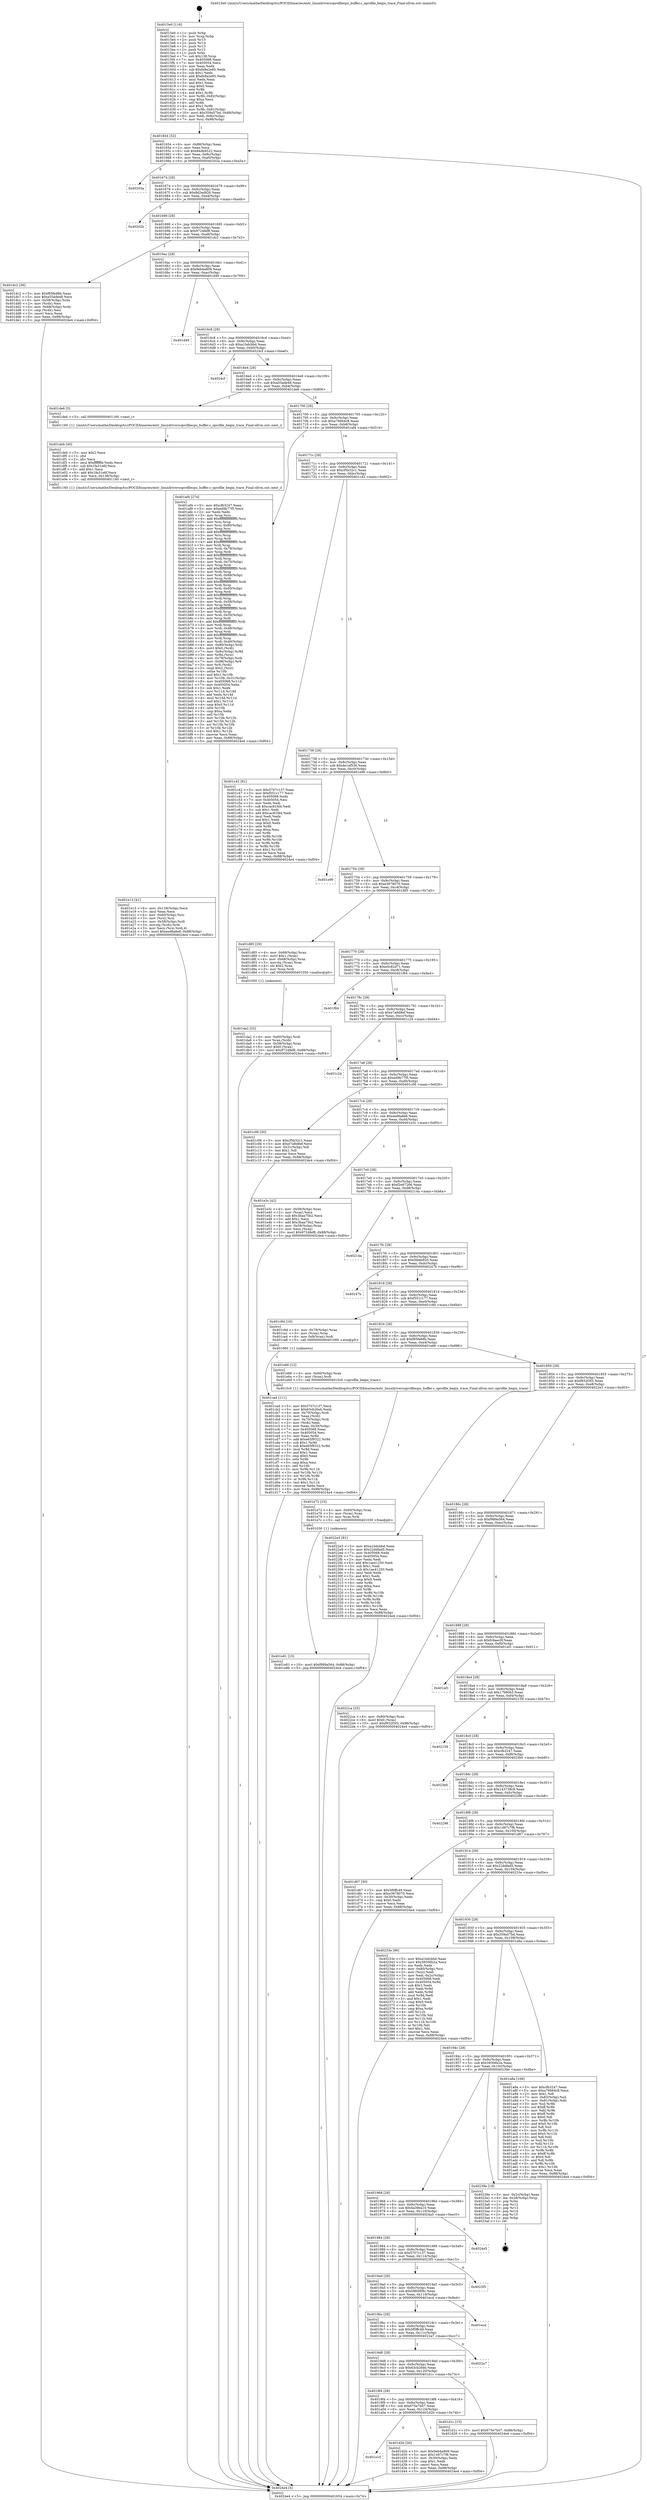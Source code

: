 digraph "0x4015e0" {
  label = "0x4015e0 (/mnt/c/Users/mathe/Desktop/tcc/POCII/binaries/extr_linuxdriversoprofilecpu_buffer.c_oprofile_begin_trace_Final-ollvm.out::main(0))"
  labelloc = "t"
  node[shape=record]

  Entry [label="",width=0.3,height=0.3,shape=circle,fillcolor=black,style=filled]
  "0x401654" [label="{
     0x401654 [32]\l
     | [instrs]\l
     &nbsp;&nbsp;0x401654 \<+6\>: mov -0x88(%rbp),%eax\l
     &nbsp;&nbsp;0x40165a \<+2\>: mov %eax,%ecx\l
     &nbsp;&nbsp;0x40165c \<+6\>: sub $0x84db9522,%ecx\l
     &nbsp;&nbsp;0x401662 \<+6\>: mov %eax,-0x9c(%rbp)\l
     &nbsp;&nbsp;0x401668 \<+6\>: mov %ecx,-0xa0(%rbp)\l
     &nbsp;&nbsp;0x40166e \<+6\>: je 000000000040203a \<main+0xa5a\>\l
  }"]
  "0x40203a" [label="{
     0x40203a\l
  }", style=dashed]
  "0x401674" [label="{
     0x401674 [28]\l
     | [instrs]\l
     &nbsp;&nbsp;0x401674 \<+5\>: jmp 0000000000401679 \<main+0x99\>\l
     &nbsp;&nbsp;0x401679 \<+6\>: mov -0x9c(%rbp),%eax\l
     &nbsp;&nbsp;0x40167f \<+5\>: sub $0x8d2ed926,%eax\l
     &nbsp;&nbsp;0x401684 \<+6\>: mov %eax,-0xa4(%rbp)\l
     &nbsp;&nbsp;0x40168a \<+6\>: je 000000000040202b \<main+0xa4b\>\l
  }"]
  Exit [label="",width=0.3,height=0.3,shape=circle,fillcolor=black,style=filled,peripheries=2]
  "0x40202b" [label="{
     0x40202b\l
  }", style=dashed]
  "0x401690" [label="{
     0x401690 [28]\l
     | [instrs]\l
     &nbsp;&nbsp;0x401690 \<+5\>: jmp 0000000000401695 \<main+0xb5\>\l
     &nbsp;&nbsp;0x401695 \<+6\>: mov -0x9c(%rbp),%eax\l
     &nbsp;&nbsp;0x40169b \<+5\>: sub $0x9724fef8,%eax\l
     &nbsp;&nbsp;0x4016a0 \<+6\>: mov %eax,-0xa8(%rbp)\l
     &nbsp;&nbsp;0x4016a6 \<+6\>: je 0000000000401dc2 \<main+0x7e2\>\l
  }"]
  "0x401e81" [label="{
     0x401e81 [15]\l
     | [instrs]\l
     &nbsp;&nbsp;0x401e81 \<+10\>: movl $0xf989a564,-0x88(%rbp)\l
     &nbsp;&nbsp;0x401e8b \<+5\>: jmp 00000000004024e4 \<main+0xf04\>\l
  }"]
  "0x401dc2" [label="{
     0x401dc2 [36]\l
     | [instrs]\l
     &nbsp;&nbsp;0x401dc2 \<+5\>: mov $0xf85fe98b,%eax\l
     &nbsp;&nbsp;0x401dc7 \<+5\>: mov $0xa55ade48,%ecx\l
     &nbsp;&nbsp;0x401dcc \<+4\>: mov -0x58(%rbp),%rdx\l
     &nbsp;&nbsp;0x401dd0 \<+2\>: mov (%rdx),%esi\l
     &nbsp;&nbsp;0x401dd2 \<+4\>: mov -0x68(%rbp),%rdx\l
     &nbsp;&nbsp;0x401dd6 \<+2\>: cmp (%rdx),%esi\l
     &nbsp;&nbsp;0x401dd8 \<+3\>: cmovl %ecx,%eax\l
     &nbsp;&nbsp;0x401ddb \<+6\>: mov %eax,-0x88(%rbp)\l
     &nbsp;&nbsp;0x401de1 \<+5\>: jmp 00000000004024e4 \<main+0xf04\>\l
  }"]
  "0x4016ac" [label="{
     0x4016ac [28]\l
     | [instrs]\l
     &nbsp;&nbsp;0x4016ac \<+5\>: jmp 00000000004016b1 \<main+0xd1\>\l
     &nbsp;&nbsp;0x4016b1 \<+6\>: mov -0x9c(%rbp),%eax\l
     &nbsp;&nbsp;0x4016b7 \<+5\>: sub $0x9eb4a809,%eax\l
     &nbsp;&nbsp;0x4016bc \<+6\>: mov %eax,-0xac(%rbp)\l
     &nbsp;&nbsp;0x4016c2 \<+6\>: je 0000000000401d49 \<main+0x769\>\l
  }"]
  "0x401e72" [label="{
     0x401e72 [15]\l
     | [instrs]\l
     &nbsp;&nbsp;0x401e72 \<+4\>: mov -0x60(%rbp),%rax\l
     &nbsp;&nbsp;0x401e76 \<+3\>: mov (%rax),%rax\l
     &nbsp;&nbsp;0x401e79 \<+3\>: mov %rax,%rdi\l
     &nbsp;&nbsp;0x401e7c \<+5\>: call 0000000000401030 \<free@plt\>\l
     | [calls]\l
     &nbsp;&nbsp;0x401030 \{1\} (unknown)\l
  }"]
  "0x401d49" [label="{
     0x401d49\l
  }", style=dashed]
  "0x4016c8" [label="{
     0x4016c8 [28]\l
     | [instrs]\l
     &nbsp;&nbsp;0x4016c8 \<+5\>: jmp 00000000004016cd \<main+0xed\>\l
     &nbsp;&nbsp;0x4016cd \<+6\>: mov -0x9c(%rbp),%eax\l
     &nbsp;&nbsp;0x4016d3 \<+5\>: sub $0xa1bdcbbd,%eax\l
     &nbsp;&nbsp;0x4016d8 \<+6\>: mov %eax,-0xb0(%rbp)\l
     &nbsp;&nbsp;0x4016de \<+6\>: je 00000000004024cf \<main+0xeef\>\l
  }"]
  "0x401e13" [label="{
     0x401e13 [41]\l
     | [instrs]\l
     &nbsp;&nbsp;0x401e13 \<+6\>: mov -0x138(%rbp),%ecx\l
     &nbsp;&nbsp;0x401e19 \<+3\>: imul %eax,%ecx\l
     &nbsp;&nbsp;0x401e1c \<+4\>: mov -0x60(%rbp),%rsi\l
     &nbsp;&nbsp;0x401e20 \<+3\>: mov (%rsi),%rsi\l
     &nbsp;&nbsp;0x401e23 \<+4\>: mov -0x58(%rbp),%rdi\l
     &nbsp;&nbsp;0x401e27 \<+3\>: movslq (%rdi),%rdi\l
     &nbsp;&nbsp;0x401e2a \<+3\>: mov %ecx,(%rsi,%rdi,4)\l
     &nbsp;&nbsp;0x401e2d \<+10\>: movl $0xeed8a8e6,-0x88(%rbp)\l
     &nbsp;&nbsp;0x401e37 \<+5\>: jmp 00000000004024e4 \<main+0xf04\>\l
  }"]
  "0x4024cf" [label="{
     0x4024cf\l
  }", style=dashed]
  "0x4016e4" [label="{
     0x4016e4 [28]\l
     | [instrs]\l
     &nbsp;&nbsp;0x4016e4 \<+5\>: jmp 00000000004016e9 \<main+0x109\>\l
     &nbsp;&nbsp;0x4016e9 \<+6\>: mov -0x9c(%rbp),%eax\l
     &nbsp;&nbsp;0x4016ef \<+5\>: sub $0xa55ade48,%eax\l
     &nbsp;&nbsp;0x4016f4 \<+6\>: mov %eax,-0xb4(%rbp)\l
     &nbsp;&nbsp;0x4016fa \<+6\>: je 0000000000401de6 \<main+0x806\>\l
  }"]
  "0x401deb" [label="{
     0x401deb [40]\l
     | [instrs]\l
     &nbsp;&nbsp;0x401deb \<+5\>: mov $0x2,%ecx\l
     &nbsp;&nbsp;0x401df0 \<+1\>: cltd\l
     &nbsp;&nbsp;0x401df1 \<+2\>: idiv %ecx\l
     &nbsp;&nbsp;0x401df3 \<+6\>: imul $0xfffffffe,%edx,%ecx\l
     &nbsp;&nbsp;0x401df9 \<+6\>: sub $0x1fa31e6f,%ecx\l
     &nbsp;&nbsp;0x401dff \<+3\>: add $0x1,%ecx\l
     &nbsp;&nbsp;0x401e02 \<+6\>: add $0x1fa31e6f,%ecx\l
     &nbsp;&nbsp;0x401e08 \<+6\>: mov %ecx,-0x138(%rbp)\l
     &nbsp;&nbsp;0x401e0e \<+5\>: call 0000000000401160 \<next_i\>\l
     | [calls]\l
     &nbsp;&nbsp;0x401160 \{1\} (/mnt/c/Users/mathe/Desktop/tcc/POCII/binaries/extr_linuxdriversoprofilecpu_buffer.c_oprofile_begin_trace_Final-ollvm.out::next_i)\l
  }"]
  "0x401de6" [label="{
     0x401de6 [5]\l
     | [instrs]\l
     &nbsp;&nbsp;0x401de6 \<+5\>: call 0000000000401160 \<next_i\>\l
     | [calls]\l
     &nbsp;&nbsp;0x401160 \{1\} (/mnt/c/Users/mathe/Desktop/tcc/POCII/binaries/extr_linuxdriversoprofilecpu_buffer.c_oprofile_begin_trace_Final-ollvm.out::next_i)\l
  }"]
  "0x401700" [label="{
     0x401700 [28]\l
     | [instrs]\l
     &nbsp;&nbsp;0x401700 \<+5\>: jmp 0000000000401705 \<main+0x125\>\l
     &nbsp;&nbsp;0x401705 \<+6\>: mov -0x9c(%rbp),%eax\l
     &nbsp;&nbsp;0x40170b \<+5\>: sub $0xa76664c8,%eax\l
     &nbsp;&nbsp;0x401710 \<+6\>: mov %eax,-0xb8(%rbp)\l
     &nbsp;&nbsp;0x401716 \<+6\>: je 0000000000401af4 \<main+0x514\>\l
  }"]
  "0x401da2" [label="{
     0x401da2 [32]\l
     | [instrs]\l
     &nbsp;&nbsp;0x401da2 \<+4\>: mov -0x60(%rbp),%rdi\l
     &nbsp;&nbsp;0x401da6 \<+3\>: mov %rax,(%rdi)\l
     &nbsp;&nbsp;0x401da9 \<+4\>: mov -0x58(%rbp),%rax\l
     &nbsp;&nbsp;0x401dad \<+6\>: movl $0x0,(%rax)\l
     &nbsp;&nbsp;0x401db3 \<+10\>: movl $0x9724fef8,-0x88(%rbp)\l
     &nbsp;&nbsp;0x401dbd \<+5\>: jmp 00000000004024e4 \<main+0xf04\>\l
  }"]
  "0x401af4" [label="{
     0x401af4 [274]\l
     | [instrs]\l
     &nbsp;&nbsp;0x401af4 \<+5\>: mov $0xcfb3247,%eax\l
     &nbsp;&nbsp;0x401af9 \<+5\>: mov $0xed9b77f5,%ecx\l
     &nbsp;&nbsp;0x401afe \<+2\>: xor %edx,%edx\l
     &nbsp;&nbsp;0x401b00 \<+3\>: mov %rsp,%rsi\l
     &nbsp;&nbsp;0x401b03 \<+4\>: add $0xfffffffffffffff0,%rsi\l
     &nbsp;&nbsp;0x401b07 \<+3\>: mov %rsi,%rsp\l
     &nbsp;&nbsp;0x401b0a \<+4\>: mov %rsi,-0x80(%rbp)\l
     &nbsp;&nbsp;0x401b0e \<+3\>: mov %rsp,%rsi\l
     &nbsp;&nbsp;0x401b11 \<+4\>: add $0xfffffffffffffff0,%rsi\l
     &nbsp;&nbsp;0x401b15 \<+3\>: mov %rsi,%rsp\l
     &nbsp;&nbsp;0x401b18 \<+3\>: mov %rsp,%rdi\l
     &nbsp;&nbsp;0x401b1b \<+4\>: add $0xfffffffffffffff0,%rdi\l
     &nbsp;&nbsp;0x401b1f \<+3\>: mov %rdi,%rsp\l
     &nbsp;&nbsp;0x401b22 \<+4\>: mov %rdi,-0x78(%rbp)\l
     &nbsp;&nbsp;0x401b26 \<+3\>: mov %rsp,%rdi\l
     &nbsp;&nbsp;0x401b29 \<+4\>: add $0xfffffffffffffff0,%rdi\l
     &nbsp;&nbsp;0x401b2d \<+3\>: mov %rdi,%rsp\l
     &nbsp;&nbsp;0x401b30 \<+4\>: mov %rdi,-0x70(%rbp)\l
     &nbsp;&nbsp;0x401b34 \<+3\>: mov %rsp,%rdi\l
     &nbsp;&nbsp;0x401b37 \<+4\>: add $0xfffffffffffffff0,%rdi\l
     &nbsp;&nbsp;0x401b3b \<+3\>: mov %rdi,%rsp\l
     &nbsp;&nbsp;0x401b3e \<+4\>: mov %rdi,-0x68(%rbp)\l
     &nbsp;&nbsp;0x401b42 \<+3\>: mov %rsp,%rdi\l
     &nbsp;&nbsp;0x401b45 \<+4\>: add $0xfffffffffffffff0,%rdi\l
     &nbsp;&nbsp;0x401b49 \<+3\>: mov %rdi,%rsp\l
     &nbsp;&nbsp;0x401b4c \<+4\>: mov %rdi,-0x60(%rbp)\l
     &nbsp;&nbsp;0x401b50 \<+3\>: mov %rsp,%rdi\l
     &nbsp;&nbsp;0x401b53 \<+4\>: add $0xfffffffffffffff0,%rdi\l
     &nbsp;&nbsp;0x401b57 \<+3\>: mov %rdi,%rsp\l
     &nbsp;&nbsp;0x401b5a \<+4\>: mov %rdi,-0x58(%rbp)\l
     &nbsp;&nbsp;0x401b5e \<+3\>: mov %rsp,%rdi\l
     &nbsp;&nbsp;0x401b61 \<+4\>: add $0xfffffffffffffff0,%rdi\l
     &nbsp;&nbsp;0x401b65 \<+3\>: mov %rdi,%rsp\l
     &nbsp;&nbsp;0x401b68 \<+4\>: mov %rdi,-0x50(%rbp)\l
     &nbsp;&nbsp;0x401b6c \<+3\>: mov %rsp,%rdi\l
     &nbsp;&nbsp;0x401b6f \<+4\>: add $0xfffffffffffffff0,%rdi\l
     &nbsp;&nbsp;0x401b73 \<+3\>: mov %rdi,%rsp\l
     &nbsp;&nbsp;0x401b76 \<+4\>: mov %rdi,-0x48(%rbp)\l
     &nbsp;&nbsp;0x401b7a \<+3\>: mov %rsp,%rdi\l
     &nbsp;&nbsp;0x401b7d \<+4\>: add $0xfffffffffffffff0,%rdi\l
     &nbsp;&nbsp;0x401b81 \<+3\>: mov %rdi,%rsp\l
     &nbsp;&nbsp;0x401b84 \<+4\>: mov %rdi,-0x40(%rbp)\l
     &nbsp;&nbsp;0x401b88 \<+4\>: mov -0x80(%rbp),%rdi\l
     &nbsp;&nbsp;0x401b8c \<+6\>: movl $0x0,(%rdi)\l
     &nbsp;&nbsp;0x401b92 \<+7\>: mov -0x8c(%rbp),%r8d\l
     &nbsp;&nbsp;0x401b99 \<+3\>: mov %r8d,(%rsi)\l
     &nbsp;&nbsp;0x401b9c \<+4\>: mov -0x78(%rbp),%rdi\l
     &nbsp;&nbsp;0x401ba0 \<+7\>: mov -0x98(%rbp),%r9\l
     &nbsp;&nbsp;0x401ba7 \<+3\>: mov %r9,(%rdi)\l
     &nbsp;&nbsp;0x401baa \<+3\>: cmpl $0x2,(%rsi)\l
     &nbsp;&nbsp;0x401bad \<+4\>: setne %r10b\l
     &nbsp;&nbsp;0x401bb1 \<+4\>: and $0x1,%r10b\l
     &nbsp;&nbsp;0x401bb5 \<+4\>: mov %r10b,-0x31(%rbp)\l
     &nbsp;&nbsp;0x401bb9 \<+8\>: mov 0x405068,%r11d\l
     &nbsp;&nbsp;0x401bc1 \<+7\>: mov 0x405054,%ebx\l
     &nbsp;&nbsp;0x401bc8 \<+3\>: sub $0x1,%edx\l
     &nbsp;&nbsp;0x401bcb \<+3\>: mov %r11d,%r14d\l
     &nbsp;&nbsp;0x401bce \<+3\>: add %edx,%r14d\l
     &nbsp;&nbsp;0x401bd1 \<+4\>: imul %r14d,%r11d\l
     &nbsp;&nbsp;0x401bd5 \<+4\>: and $0x1,%r11d\l
     &nbsp;&nbsp;0x401bd9 \<+4\>: cmp $0x0,%r11d\l
     &nbsp;&nbsp;0x401bdd \<+4\>: sete %r10b\l
     &nbsp;&nbsp;0x401be1 \<+3\>: cmp $0xa,%ebx\l
     &nbsp;&nbsp;0x401be4 \<+4\>: setl %r15b\l
     &nbsp;&nbsp;0x401be8 \<+3\>: mov %r10b,%r12b\l
     &nbsp;&nbsp;0x401beb \<+3\>: and %r15b,%r12b\l
     &nbsp;&nbsp;0x401bee \<+3\>: xor %r15b,%r10b\l
     &nbsp;&nbsp;0x401bf1 \<+3\>: or %r10b,%r12b\l
     &nbsp;&nbsp;0x401bf4 \<+4\>: test $0x1,%r12b\l
     &nbsp;&nbsp;0x401bf8 \<+3\>: cmovne %ecx,%eax\l
     &nbsp;&nbsp;0x401bfb \<+6\>: mov %eax,-0x88(%rbp)\l
     &nbsp;&nbsp;0x401c01 \<+5\>: jmp 00000000004024e4 \<main+0xf04\>\l
  }"]
  "0x40171c" [label="{
     0x40171c [28]\l
     | [instrs]\l
     &nbsp;&nbsp;0x40171c \<+5\>: jmp 0000000000401721 \<main+0x141\>\l
     &nbsp;&nbsp;0x401721 \<+6\>: mov -0x9c(%rbp),%eax\l
     &nbsp;&nbsp;0x401727 \<+5\>: sub $0xcf5b32c1,%eax\l
     &nbsp;&nbsp;0x40172c \<+6\>: mov %eax,-0xbc(%rbp)\l
     &nbsp;&nbsp;0x401732 \<+6\>: je 0000000000401c42 \<main+0x662\>\l
  }"]
  "0x401a10" [label="{
     0x401a10\l
  }", style=dashed]
  "0x401c42" [label="{
     0x401c42 [91]\l
     | [instrs]\l
     &nbsp;&nbsp;0x401c42 \<+5\>: mov $0x5707c137,%eax\l
     &nbsp;&nbsp;0x401c47 \<+5\>: mov $0xf551c177,%ecx\l
     &nbsp;&nbsp;0x401c4c \<+7\>: mov 0x405068,%edx\l
     &nbsp;&nbsp;0x401c53 \<+7\>: mov 0x405054,%esi\l
     &nbsp;&nbsp;0x401c5a \<+2\>: mov %edx,%edi\l
     &nbsp;&nbsp;0x401c5c \<+6\>: sub $0xcac81fd4,%edi\l
     &nbsp;&nbsp;0x401c62 \<+3\>: sub $0x1,%edi\l
     &nbsp;&nbsp;0x401c65 \<+6\>: add $0xcac81fd4,%edi\l
     &nbsp;&nbsp;0x401c6b \<+3\>: imul %edi,%edx\l
     &nbsp;&nbsp;0x401c6e \<+3\>: and $0x1,%edx\l
     &nbsp;&nbsp;0x401c71 \<+3\>: cmp $0x0,%edx\l
     &nbsp;&nbsp;0x401c74 \<+4\>: sete %r8b\l
     &nbsp;&nbsp;0x401c78 \<+3\>: cmp $0xa,%esi\l
     &nbsp;&nbsp;0x401c7b \<+4\>: setl %r9b\l
     &nbsp;&nbsp;0x401c7f \<+3\>: mov %r8b,%r10b\l
     &nbsp;&nbsp;0x401c82 \<+3\>: and %r9b,%r10b\l
     &nbsp;&nbsp;0x401c85 \<+3\>: xor %r9b,%r8b\l
     &nbsp;&nbsp;0x401c88 \<+3\>: or %r8b,%r10b\l
     &nbsp;&nbsp;0x401c8b \<+4\>: test $0x1,%r10b\l
     &nbsp;&nbsp;0x401c8f \<+3\>: cmovne %ecx,%eax\l
     &nbsp;&nbsp;0x401c92 \<+6\>: mov %eax,-0x88(%rbp)\l
     &nbsp;&nbsp;0x401c98 \<+5\>: jmp 00000000004024e4 \<main+0xf04\>\l
  }"]
  "0x401738" [label="{
     0x401738 [28]\l
     | [instrs]\l
     &nbsp;&nbsp;0x401738 \<+5\>: jmp 000000000040173d \<main+0x15d\>\l
     &nbsp;&nbsp;0x40173d \<+6\>: mov -0x9c(%rbp),%eax\l
     &nbsp;&nbsp;0x401743 \<+5\>: sub $0xde1ef536,%eax\l
     &nbsp;&nbsp;0x401748 \<+6\>: mov %eax,-0xc0(%rbp)\l
     &nbsp;&nbsp;0x40174e \<+6\>: je 0000000000401e90 \<main+0x8b0\>\l
  }"]
  "0x401d2b" [label="{
     0x401d2b [30]\l
     | [instrs]\l
     &nbsp;&nbsp;0x401d2b \<+5\>: mov $0x9eb4a809,%eax\l
     &nbsp;&nbsp;0x401d30 \<+5\>: mov $0x1487c7f8,%ecx\l
     &nbsp;&nbsp;0x401d35 \<+3\>: mov -0x30(%rbp),%edx\l
     &nbsp;&nbsp;0x401d38 \<+3\>: cmp $0x1,%edx\l
     &nbsp;&nbsp;0x401d3b \<+3\>: cmovl %ecx,%eax\l
     &nbsp;&nbsp;0x401d3e \<+6\>: mov %eax,-0x88(%rbp)\l
     &nbsp;&nbsp;0x401d44 \<+5\>: jmp 00000000004024e4 \<main+0xf04\>\l
  }"]
  "0x401e90" [label="{
     0x401e90\l
  }", style=dashed]
  "0x401754" [label="{
     0x401754 [28]\l
     | [instrs]\l
     &nbsp;&nbsp;0x401754 \<+5\>: jmp 0000000000401759 \<main+0x179\>\l
     &nbsp;&nbsp;0x401759 \<+6\>: mov -0x9c(%rbp),%eax\l
     &nbsp;&nbsp;0x40175f \<+5\>: sub $0xe3678070,%eax\l
     &nbsp;&nbsp;0x401764 \<+6\>: mov %eax,-0xc4(%rbp)\l
     &nbsp;&nbsp;0x40176a \<+6\>: je 0000000000401d85 \<main+0x7a5\>\l
  }"]
  "0x4019f4" [label="{
     0x4019f4 [28]\l
     | [instrs]\l
     &nbsp;&nbsp;0x4019f4 \<+5\>: jmp 00000000004019f9 \<main+0x419\>\l
     &nbsp;&nbsp;0x4019f9 \<+6\>: mov -0x9c(%rbp),%eax\l
     &nbsp;&nbsp;0x4019ff \<+5\>: sub $0x675e7b07,%eax\l
     &nbsp;&nbsp;0x401a04 \<+6\>: mov %eax,-0x124(%rbp)\l
     &nbsp;&nbsp;0x401a0a \<+6\>: je 0000000000401d2b \<main+0x74b\>\l
  }"]
  "0x401d85" [label="{
     0x401d85 [29]\l
     | [instrs]\l
     &nbsp;&nbsp;0x401d85 \<+4\>: mov -0x68(%rbp),%rax\l
     &nbsp;&nbsp;0x401d89 \<+6\>: movl $0x1,(%rax)\l
     &nbsp;&nbsp;0x401d8f \<+4\>: mov -0x68(%rbp),%rax\l
     &nbsp;&nbsp;0x401d93 \<+3\>: movslq (%rax),%rax\l
     &nbsp;&nbsp;0x401d96 \<+4\>: shl $0x2,%rax\l
     &nbsp;&nbsp;0x401d9a \<+3\>: mov %rax,%rdi\l
     &nbsp;&nbsp;0x401d9d \<+5\>: call 0000000000401050 \<malloc@plt\>\l
     | [calls]\l
     &nbsp;&nbsp;0x401050 \{1\} (unknown)\l
  }"]
  "0x401770" [label="{
     0x401770 [28]\l
     | [instrs]\l
     &nbsp;&nbsp;0x401770 \<+5\>: jmp 0000000000401775 \<main+0x195\>\l
     &nbsp;&nbsp;0x401775 \<+6\>: mov -0x9c(%rbp),%eax\l
     &nbsp;&nbsp;0x40177b \<+5\>: sub $0xe5c82d71,%eax\l
     &nbsp;&nbsp;0x401780 \<+6\>: mov %eax,-0xc8(%rbp)\l
     &nbsp;&nbsp;0x401786 \<+6\>: je 0000000000401f84 \<main+0x9a4\>\l
  }"]
  "0x401d1c" [label="{
     0x401d1c [15]\l
     | [instrs]\l
     &nbsp;&nbsp;0x401d1c \<+10\>: movl $0x675e7b07,-0x88(%rbp)\l
     &nbsp;&nbsp;0x401d26 \<+5\>: jmp 00000000004024e4 \<main+0xf04\>\l
  }"]
  "0x401f84" [label="{
     0x401f84\l
  }", style=dashed]
  "0x40178c" [label="{
     0x40178c [28]\l
     | [instrs]\l
     &nbsp;&nbsp;0x40178c \<+5\>: jmp 0000000000401791 \<main+0x1b1\>\l
     &nbsp;&nbsp;0x401791 \<+6\>: mov -0x9c(%rbp),%eax\l
     &nbsp;&nbsp;0x401797 \<+5\>: sub $0xe7a8d8ef,%eax\l
     &nbsp;&nbsp;0x40179c \<+6\>: mov %eax,-0xcc(%rbp)\l
     &nbsp;&nbsp;0x4017a2 \<+6\>: je 0000000000401c24 \<main+0x644\>\l
  }"]
  "0x4019d8" [label="{
     0x4019d8 [28]\l
     | [instrs]\l
     &nbsp;&nbsp;0x4019d8 \<+5\>: jmp 00000000004019dd \<main+0x3fd\>\l
     &nbsp;&nbsp;0x4019dd \<+6\>: mov -0x9c(%rbp),%eax\l
     &nbsp;&nbsp;0x4019e3 \<+5\>: sub $0x63cb26eb,%eax\l
     &nbsp;&nbsp;0x4019e8 \<+6\>: mov %eax,-0x120(%rbp)\l
     &nbsp;&nbsp;0x4019ee \<+6\>: je 0000000000401d1c \<main+0x73c\>\l
  }"]
  "0x401c24" [label="{
     0x401c24\l
  }", style=dashed]
  "0x4017a8" [label="{
     0x4017a8 [28]\l
     | [instrs]\l
     &nbsp;&nbsp;0x4017a8 \<+5\>: jmp 00000000004017ad \<main+0x1cd\>\l
     &nbsp;&nbsp;0x4017ad \<+6\>: mov -0x9c(%rbp),%eax\l
     &nbsp;&nbsp;0x4017b3 \<+5\>: sub $0xed9b77f5,%eax\l
     &nbsp;&nbsp;0x4017b8 \<+6\>: mov %eax,-0xd0(%rbp)\l
     &nbsp;&nbsp;0x4017be \<+6\>: je 0000000000401c06 \<main+0x626\>\l
  }"]
  "0x4022a7" [label="{
     0x4022a7\l
  }", style=dashed]
  "0x401c06" [label="{
     0x401c06 [30]\l
     | [instrs]\l
     &nbsp;&nbsp;0x401c06 \<+5\>: mov $0xcf5b32c1,%eax\l
     &nbsp;&nbsp;0x401c0b \<+5\>: mov $0xe7a8d8ef,%ecx\l
     &nbsp;&nbsp;0x401c10 \<+3\>: mov -0x31(%rbp),%dl\l
     &nbsp;&nbsp;0x401c13 \<+3\>: test $0x1,%dl\l
     &nbsp;&nbsp;0x401c16 \<+3\>: cmovne %ecx,%eax\l
     &nbsp;&nbsp;0x401c19 \<+6\>: mov %eax,-0x88(%rbp)\l
     &nbsp;&nbsp;0x401c1f \<+5\>: jmp 00000000004024e4 \<main+0xf04\>\l
  }"]
  "0x4017c4" [label="{
     0x4017c4 [28]\l
     | [instrs]\l
     &nbsp;&nbsp;0x4017c4 \<+5\>: jmp 00000000004017c9 \<main+0x1e9\>\l
     &nbsp;&nbsp;0x4017c9 \<+6\>: mov -0x9c(%rbp),%eax\l
     &nbsp;&nbsp;0x4017cf \<+5\>: sub $0xeed8a8e6,%eax\l
     &nbsp;&nbsp;0x4017d4 \<+6\>: mov %eax,-0xd4(%rbp)\l
     &nbsp;&nbsp;0x4017da \<+6\>: je 0000000000401e3c \<main+0x85c\>\l
  }"]
  "0x4019bc" [label="{
     0x4019bc [28]\l
     | [instrs]\l
     &nbsp;&nbsp;0x4019bc \<+5\>: jmp 00000000004019c1 \<main+0x3e1\>\l
     &nbsp;&nbsp;0x4019c1 \<+6\>: mov -0x9c(%rbp),%eax\l
     &nbsp;&nbsp;0x4019c7 \<+5\>: sub $0x5f0ffc49,%eax\l
     &nbsp;&nbsp;0x4019cc \<+6\>: mov %eax,-0x11c(%rbp)\l
     &nbsp;&nbsp;0x4019d2 \<+6\>: je 00000000004022a7 \<main+0xcc7\>\l
  }"]
  "0x401e3c" [label="{
     0x401e3c [42]\l
     | [instrs]\l
     &nbsp;&nbsp;0x401e3c \<+4\>: mov -0x58(%rbp),%rax\l
     &nbsp;&nbsp;0x401e40 \<+2\>: mov (%rax),%ecx\l
     &nbsp;&nbsp;0x401e42 \<+6\>: sub $0x3baa75b2,%ecx\l
     &nbsp;&nbsp;0x401e48 \<+3\>: add $0x1,%ecx\l
     &nbsp;&nbsp;0x401e4b \<+6\>: add $0x3baa75b2,%ecx\l
     &nbsp;&nbsp;0x401e51 \<+4\>: mov -0x58(%rbp),%rax\l
     &nbsp;&nbsp;0x401e55 \<+2\>: mov %ecx,(%rax)\l
     &nbsp;&nbsp;0x401e57 \<+10\>: movl $0x9724fef8,-0x88(%rbp)\l
     &nbsp;&nbsp;0x401e61 \<+5\>: jmp 00000000004024e4 \<main+0xf04\>\l
  }"]
  "0x4017e0" [label="{
     0x4017e0 [28]\l
     | [instrs]\l
     &nbsp;&nbsp;0x4017e0 \<+5\>: jmp 00000000004017e5 \<main+0x205\>\l
     &nbsp;&nbsp;0x4017e5 \<+6\>: mov -0x9c(%rbp),%eax\l
     &nbsp;&nbsp;0x4017eb \<+5\>: sub $0xf2e67266,%eax\l
     &nbsp;&nbsp;0x4017f0 \<+6\>: mov %eax,-0xd8(%rbp)\l
     &nbsp;&nbsp;0x4017f6 \<+6\>: je 000000000040214a \<main+0xb6a\>\l
  }"]
  "0x401ecd" [label="{
     0x401ecd\l
  }", style=dashed]
  "0x40214a" [label="{
     0x40214a\l
  }", style=dashed]
  "0x4017fc" [label="{
     0x4017fc [28]\l
     | [instrs]\l
     &nbsp;&nbsp;0x4017fc \<+5\>: jmp 0000000000401801 \<main+0x221\>\l
     &nbsp;&nbsp;0x401801 \<+6\>: mov -0x9c(%rbp),%eax\l
     &nbsp;&nbsp;0x401807 \<+5\>: sub $0xf4beb920,%eax\l
     &nbsp;&nbsp;0x40180c \<+6\>: mov %eax,-0xdc(%rbp)\l
     &nbsp;&nbsp;0x401812 \<+6\>: je 000000000040247b \<main+0xe9b\>\l
  }"]
  "0x4019a0" [label="{
     0x4019a0 [28]\l
     | [instrs]\l
     &nbsp;&nbsp;0x4019a0 \<+5\>: jmp 00000000004019a5 \<main+0x3c5\>\l
     &nbsp;&nbsp;0x4019a5 \<+6\>: mov -0x9c(%rbp),%eax\l
     &nbsp;&nbsp;0x4019ab \<+5\>: sub $0x5885f09c,%eax\l
     &nbsp;&nbsp;0x4019b0 \<+6\>: mov %eax,-0x118(%rbp)\l
     &nbsp;&nbsp;0x4019b6 \<+6\>: je 0000000000401ecd \<main+0x8ed\>\l
  }"]
  "0x40247b" [label="{
     0x40247b\l
  }", style=dashed]
  "0x401818" [label="{
     0x401818 [28]\l
     | [instrs]\l
     &nbsp;&nbsp;0x401818 \<+5\>: jmp 000000000040181d \<main+0x23d\>\l
     &nbsp;&nbsp;0x40181d \<+6\>: mov -0x9c(%rbp),%eax\l
     &nbsp;&nbsp;0x401823 \<+5\>: sub $0xf551c177,%eax\l
     &nbsp;&nbsp;0x401828 \<+6\>: mov %eax,-0xe0(%rbp)\l
     &nbsp;&nbsp;0x40182e \<+6\>: je 0000000000401c9d \<main+0x6bd\>\l
  }"]
  "0x4023f5" [label="{
     0x4023f5\l
  }", style=dashed]
  "0x401c9d" [label="{
     0x401c9d [16]\l
     | [instrs]\l
     &nbsp;&nbsp;0x401c9d \<+4\>: mov -0x78(%rbp),%rax\l
     &nbsp;&nbsp;0x401ca1 \<+3\>: mov (%rax),%rax\l
     &nbsp;&nbsp;0x401ca4 \<+4\>: mov 0x8(%rax),%rdi\l
     &nbsp;&nbsp;0x401ca8 \<+5\>: call 0000000000401060 \<atoi@plt\>\l
     | [calls]\l
     &nbsp;&nbsp;0x401060 \{1\} (unknown)\l
  }"]
  "0x401834" [label="{
     0x401834 [28]\l
     | [instrs]\l
     &nbsp;&nbsp;0x401834 \<+5\>: jmp 0000000000401839 \<main+0x259\>\l
     &nbsp;&nbsp;0x401839 \<+6\>: mov -0x9c(%rbp),%eax\l
     &nbsp;&nbsp;0x40183f \<+5\>: sub $0xf85fe98b,%eax\l
     &nbsp;&nbsp;0x401844 \<+6\>: mov %eax,-0xe4(%rbp)\l
     &nbsp;&nbsp;0x40184a \<+6\>: je 0000000000401e66 \<main+0x886\>\l
  }"]
  "0x401984" [label="{
     0x401984 [28]\l
     | [instrs]\l
     &nbsp;&nbsp;0x401984 \<+5\>: jmp 0000000000401989 \<main+0x3a9\>\l
     &nbsp;&nbsp;0x401989 \<+6\>: mov -0x9c(%rbp),%eax\l
     &nbsp;&nbsp;0x40198f \<+5\>: sub $0x5707c137,%eax\l
     &nbsp;&nbsp;0x401994 \<+6\>: mov %eax,-0x114(%rbp)\l
     &nbsp;&nbsp;0x40199a \<+6\>: je 00000000004023f5 \<main+0xe15\>\l
  }"]
  "0x401e66" [label="{
     0x401e66 [12]\l
     | [instrs]\l
     &nbsp;&nbsp;0x401e66 \<+4\>: mov -0x60(%rbp),%rax\l
     &nbsp;&nbsp;0x401e6a \<+3\>: mov (%rax),%rdi\l
     &nbsp;&nbsp;0x401e6d \<+5\>: call 00000000004015c0 \<oprofile_begin_trace\>\l
     | [calls]\l
     &nbsp;&nbsp;0x4015c0 \{1\} (/mnt/c/Users/mathe/Desktop/tcc/POCII/binaries/extr_linuxdriversoprofilecpu_buffer.c_oprofile_begin_trace_Final-ollvm.out::oprofile_begin_trace)\l
  }"]
  "0x401850" [label="{
     0x401850 [28]\l
     | [instrs]\l
     &nbsp;&nbsp;0x401850 \<+5\>: jmp 0000000000401855 \<main+0x275\>\l
     &nbsp;&nbsp;0x401855 \<+6\>: mov -0x9c(%rbp),%eax\l
     &nbsp;&nbsp;0x40185b \<+5\>: sub $0xf932f3f3,%eax\l
     &nbsp;&nbsp;0x401860 \<+6\>: mov %eax,-0xe8(%rbp)\l
     &nbsp;&nbsp;0x401866 \<+6\>: je 00000000004022e3 \<main+0xd03\>\l
  }"]
  "0x4024a5" [label="{
     0x4024a5\l
  }", style=dashed]
  "0x4022e3" [label="{
     0x4022e3 [91]\l
     | [instrs]\l
     &nbsp;&nbsp;0x4022e3 \<+5\>: mov $0xa1bdcbbd,%eax\l
     &nbsp;&nbsp;0x4022e8 \<+5\>: mov $0x22ddfad5,%ecx\l
     &nbsp;&nbsp;0x4022ed \<+7\>: mov 0x405068,%edx\l
     &nbsp;&nbsp;0x4022f4 \<+7\>: mov 0x405054,%esi\l
     &nbsp;&nbsp;0x4022fb \<+2\>: mov %edx,%edi\l
     &nbsp;&nbsp;0x4022fd \<+6\>: add $0x1ae41250,%edi\l
     &nbsp;&nbsp;0x402303 \<+3\>: sub $0x1,%edi\l
     &nbsp;&nbsp;0x402306 \<+6\>: sub $0x1ae41250,%edi\l
     &nbsp;&nbsp;0x40230c \<+3\>: imul %edi,%edx\l
     &nbsp;&nbsp;0x40230f \<+3\>: and $0x1,%edx\l
     &nbsp;&nbsp;0x402312 \<+3\>: cmp $0x0,%edx\l
     &nbsp;&nbsp;0x402315 \<+4\>: sete %r8b\l
     &nbsp;&nbsp;0x402319 \<+3\>: cmp $0xa,%esi\l
     &nbsp;&nbsp;0x40231c \<+4\>: setl %r9b\l
     &nbsp;&nbsp;0x402320 \<+3\>: mov %r8b,%r10b\l
     &nbsp;&nbsp;0x402323 \<+3\>: and %r9b,%r10b\l
     &nbsp;&nbsp;0x402326 \<+3\>: xor %r9b,%r8b\l
     &nbsp;&nbsp;0x402329 \<+3\>: or %r8b,%r10b\l
     &nbsp;&nbsp;0x40232c \<+4\>: test $0x1,%r10b\l
     &nbsp;&nbsp;0x402330 \<+3\>: cmovne %ecx,%eax\l
     &nbsp;&nbsp;0x402333 \<+6\>: mov %eax,-0x88(%rbp)\l
     &nbsp;&nbsp;0x402339 \<+5\>: jmp 00000000004024e4 \<main+0xf04\>\l
  }"]
  "0x40186c" [label="{
     0x40186c [28]\l
     | [instrs]\l
     &nbsp;&nbsp;0x40186c \<+5\>: jmp 0000000000401871 \<main+0x291\>\l
     &nbsp;&nbsp;0x401871 \<+6\>: mov -0x9c(%rbp),%eax\l
     &nbsp;&nbsp;0x401877 \<+5\>: sub $0xf989a564,%eax\l
     &nbsp;&nbsp;0x40187c \<+6\>: mov %eax,-0xec(%rbp)\l
     &nbsp;&nbsp;0x401882 \<+6\>: je 00000000004022ca \<main+0xcea\>\l
  }"]
  "0x401968" [label="{
     0x401968 [28]\l
     | [instrs]\l
     &nbsp;&nbsp;0x401968 \<+5\>: jmp 000000000040196d \<main+0x38d\>\l
     &nbsp;&nbsp;0x40196d \<+6\>: mov -0x9c(%rbp),%eax\l
     &nbsp;&nbsp;0x401973 \<+5\>: sub $0x4a39ea10,%eax\l
     &nbsp;&nbsp;0x401978 \<+6\>: mov %eax,-0x110(%rbp)\l
     &nbsp;&nbsp;0x40197e \<+6\>: je 00000000004024a5 \<main+0xec5\>\l
  }"]
  "0x4022ca" [label="{
     0x4022ca [25]\l
     | [instrs]\l
     &nbsp;&nbsp;0x4022ca \<+4\>: mov -0x80(%rbp),%rax\l
     &nbsp;&nbsp;0x4022ce \<+6\>: movl $0x0,(%rax)\l
     &nbsp;&nbsp;0x4022d4 \<+10\>: movl $0xf932f3f3,-0x88(%rbp)\l
     &nbsp;&nbsp;0x4022de \<+5\>: jmp 00000000004024e4 \<main+0xf04\>\l
  }"]
  "0x401888" [label="{
     0x401888 [28]\l
     | [instrs]\l
     &nbsp;&nbsp;0x401888 \<+5\>: jmp 000000000040188d \<main+0x2ad\>\l
     &nbsp;&nbsp;0x40188d \<+6\>: mov -0x9c(%rbp),%eax\l
     &nbsp;&nbsp;0x401893 \<+5\>: sub $0xfc9aec0f,%eax\l
     &nbsp;&nbsp;0x401898 \<+6\>: mov %eax,-0xf0(%rbp)\l
     &nbsp;&nbsp;0x40189e \<+6\>: je 0000000000401ef1 \<main+0x911\>\l
  }"]
  "0x40239e" [label="{
     0x40239e [18]\l
     | [instrs]\l
     &nbsp;&nbsp;0x40239e \<+3\>: mov -0x2c(%rbp),%eax\l
     &nbsp;&nbsp;0x4023a1 \<+4\>: lea -0x28(%rbp),%rsp\l
     &nbsp;&nbsp;0x4023a5 \<+1\>: pop %rbx\l
     &nbsp;&nbsp;0x4023a6 \<+2\>: pop %r12\l
     &nbsp;&nbsp;0x4023a8 \<+2\>: pop %r13\l
     &nbsp;&nbsp;0x4023aa \<+2\>: pop %r14\l
     &nbsp;&nbsp;0x4023ac \<+2\>: pop %r15\l
     &nbsp;&nbsp;0x4023ae \<+1\>: pop %rbp\l
     &nbsp;&nbsp;0x4023af \<+1\>: ret\l
  }"]
  "0x401ef1" [label="{
     0x401ef1\l
  }", style=dashed]
  "0x4018a4" [label="{
     0x4018a4 [28]\l
     | [instrs]\l
     &nbsp;&nbsp;0x4018a4 \<+5\>: jmp 00000000004018a9 \<main+0x2c9\>\l
     &nbsp;&nbsp;0x4018a9 \<+6\>: mov -0x9c(%rbp),%eax\l
     &nbsp;&nbsp;0x4018af \<+5\>: sub $0x17b60b3,%eax\l
     &nbsp;&nbsp;0x4018b4 \<+6\>: mov %eax,-0xf4(%rbp)\l
     &nbsp;&nbsp;0x4018ba \<+6\>: je 0000000000402159 \<main+0xb79\>\l
  }"]
  "0x401cad" [label="{
     0x401cad [111]\l
     | [instrs]\l
     &nbsp;&nbsp;0x401cad \<+5\>: mov $0x5707c137,%ecx\l
     &nbsp;&nbsp;0x401cb2 \<+5\>: mov $0x63cb26eb,%edx\l
     &nbsp;&nbsp;0x401cb7 \<+4\>: mov -0x70(%rbp),%rdi\l
     &nbsp;&nbsp;0x401cbb \<+2\>: mov %eax,(%rdi)\l
     &nbsp;&nbsp;0x401cbd \<+4\>: mov -0x70(%rbp),%rdi\l
     &nbsp;&nbsp;0x401cc1 \<+2\>: mov (%rdi),%eax\l
     &nbsp;&nbsp;0x401cc3 \<+3\>: mov %eax,-0x30(%rbp)\l
     &nbsp;&nbsp;0x401cc6 \<+7\>: mov 0x405068,%eax\l
     &nbsp;&nbsp;0x401ccd \<+7\>: mov 0x405054,%esi\l
     &nbsp;&nbsp;0x401cd4 \<+3\>: mov %eax,%r8d\l
     &nbsp;&nbsp;0x401cd7 \<+7\>: add $0xe65f9322,%r8d\l
     &nbsp;&nbsp;0x401cde \<+4\>: sub $0x1,%r8d\l
     &nbsp;&nbsp;0x401ce2 \<+7\>: sub $0xe65f9322,%r8d\l
     &nbsp;&nbsp;0x401ce9 \<+4\>: imul %r8d,%eax\l
     &nbsp;&nbsp;0x401ced \<+3\>: and $0x1,%eax\l
     &nbsp;&nbsp;0x401cf0 \<+3\>: cmp $0x0,%eax\l
     &nbsp;&nbsp;0x401cf3 \<+4\>: sete %r9b\l
     &nbsp;&nbsp;0x401cf7 \<+3\>: cmp $0xa,%esi\l
     &nbsp;&nbsp;0x401cfa \<+4\>: setl %r10b\l
     &nbsp;&nbsp;0x401cfe \<+3\>: mov %r9b,%r11b\l
     &nbsp;&nbsp;0x401d01 \<+3\>: and %r10b,%r11b\l
     &nbsp;&nbsp;0x401d04 \<+3\>: xor %r10b,%r9b\l
     &nbsp;&nbsp;0x401d07 \<+3\>: or %r9b,%r11b\l
     &nbsp;&nbsp;0x401d0a \<+4\>: test $0x1,%r11b\l
     &nbsp;&nbsp;0x401d0e \<+3\>: cmovne %edx,%ecx\l
     &nbsp;&nbsp;0x401d11 \<+6\>: mov %ecx,-0x88(%rbp)\l
     &nbsp;&nbsp;0x401d17 \<+5\>: jmp 00000000004024e4 \<main+0xf04\>\l
  }"]
  "0x402159" [label="{
     0x402159\l
  }", style=dashed]
  "0x4018c0" [label="{
     0x4018c0 [28]\l
     | [instrs]\l
     &nbsp;&nbsp;0x4018c0 \<+5\>: jmp 00000000004018c5 \<main+0x2e5\>\l
     &nbsp;&nbsp;0x4018c5 \<+6\>: mov -0x9c(%rbp),%eax\l
     &nbsp;&nbsp;0x4018cb \<+5\>: sub $0xcfb3247,%eax\l
     &nbsp;&nbsp;0x4018d0 \<+6\>: mov %eax,-0xf8(%rbp)\l
     &nbsp;&nbsp;0x4018d6 \<+6\>: je 00000000004023b0 \<main+0xdd0\>\l
  }"]
  "0x4015e0" [label="{
     0x4015e0 [116]\l
     | [instrs]\l
     &nbsp;&nbsp;0x4015e0 \<+1\>: push %rbp\l
     &nbsp;&nbsp;0x4015e1 \<+3\>: mov %rsp,%rbp\l
     &nbsp;&nbsp;0x4015e4 \<+2\>: push %r15\l
     &nbsp;&nbsp;0x4015e6 \<+2\>: push %r14\l
     &nbsp;&nbsp;0x4015e8 \<+2\>: push %r13\l
     &nbsp;&nbsp;0x4015ea \<+2\>: push %r12\l
     &nbsp;&nbsp;0x4015ec \<+1\>: push %rbx\l
     &nbsp;&nbsp;0x4015ed \<+7\>: sub $0x138,%rsp\l
     &nbsp;&nbsp;0x4015f4 \<+7\>: mov 0x405068,%eax\l
     &nbsp;&nbsp;0x4015fb \<+7\>: mov 0x405054,%ecx\l
     &nbsp;&nbsp;0x401602 \<+2\>: mov %eax,%edx\l
     &nbsp;&nbsp;0x401604 \<+6\>: sub $0xfe8a2e85,%edx\l
     &nbsp;&nbsp;0x40160a \<+3\>: sub $0x1,%edx\l
     &nbsp;&nbsp;0x40160d \<+6\>: add $0xfe8a2e85,%edx\l
     &nbsp;&nbsp;0x401613 \<+3\>: imul %edx,%eax\l
     &nbsp;&nbsp;0x401616 \<+3\>: and $0x1,%eax\l
     &nbsp;&nbsp;0x401619 \<+3\>: cmp $0x0,%eax\l
     &nbsp;&nbsp;0x40161c \<+4\>: sete %r8b\l
     &nbsp;&nbsp;0x401620 \<+4\>: and $0x1,%r8b\l
     &nbsp;&nbsp;0x401624 \<+7\>: mov %r8b,-0x82(%rbp)\l
     &nbsp;&nbsp;0x40162b \<+3\>: cmp $0xa,%ecx\l
     &nbsp;&nbsp;0x40162e \<+4\>: setl %r8b\l
     &nbsp;&nbsp;0x401632 \<+4\>: and $0x1,%r8b\l
     &nbsp;&nbsp;0x401636 \<+7\>: mov %r8b,-0x81(%rbp)\l
     &nbsp;&nbsp;0x40163d \<+10\>: movl $0x359a57bd,-0x88(%rbp)\l
     &nbsp;&nbsp;0x401647 \<+6\>: mov %edi,-0x8c(%rbp)\l
     &nbsp;&nbsp;0x40164d \<+7\>: mov %rsi,-0x98(%rbp)\l
  }"]
  "0x4023b0" [label="{
     0x4023b0\l
  }", style=dashed]
  "0x4018dc" [label="{
     0x4018dc [28]\l
     | [instrs]\l
     &nbsp;&nbsp;0x4018dc \<+5\>: jmp 00000000004018e1 \<main+0x301\>\l
     &nbsp;&nbsp;0x4018e1 \<+6\>: mov -0x9c(%rbp),%eax\l
     &nbsp;&nbsp;0x4018e7 \<+5\>: sub $0x143738c8,%eax\l
     &nbsp;&nbsp;0x4018ec \<+6\>: mov %eax,-0xfc(%rbp)\l
     &nbsp;&nbsp;0x4018f2 \<+6\>: je 0000000000402298 \<main+0xcb8\>\l
  }"]
  "0x4024e4" [label="{
     0x4024e4 [5]\l
     | [instrs]\l
     &nbsp;&nbsp;0x4024e4 \<+5\>: jmp 0000000000401654 \<main+0x74\>\l
  }"]
  "0x402298" [label="{
     0x402298\l
  }", style=dashed]
  "0x4018f8" [label="{
     0x4018f8 [28]\l
     | [instrs]\l
     &nbsp;&nbsp;0x4018f8 \<+5\>: jmp 00000000004018fd \<main+0x31d\>\l
     &nbsp;&nbsp;0x4018fd \<+6\>: mov -0x9c(%rbp),%eax\l
     &nbsp;&nbsp;0x401903 \<+5\>: sub $0x1487c7f8,%eax\l
     &nbsp;&nbsp;0x401908 \<+6\>: mov %eax,-0x100(%rbp)\l
     &nbsp;&nbsp;0x40190e \<+6\>: je 0000000000401d67 \<main+0x787\>\l
  }"]
  "0x40194c" [label="{
     0x40194c [28]\l
     | [instrs]\l
     &nbsp;&nbsp;0x40194c \<+5\>: jmp 0000000000401951 \<main+0x371\>\l
     &nbsp;&nbsp;0x401951 \<+6\>: mov -0x9c(%rbp),%eax\l
     &nbsp;&nbsp;0x401957 \<+5\>: sub $0x39306b2a,%eax\l
     &nbsp;&nbsp;0x40195c \<+6\>: mov %eax,-0x10c(%rbp)\l
     &nbsp;&nbsp;0x401962 \<+6\>: je 000000000040239e \<main+0xdbe\>\l
  }"]
  "0x401d67" [label="{
     0x401d67 [30]\l
     | [instrs]\l
     &nbsp;&nbsp;0x401d67 \<+5\>: mov $0x5f0ffc49,%eax\l
     &nbsp;&nbsp;0x401d6c \<+5\>: mov $0xe3678070,%ecx\l
     &nbsp;&nbsp;0x401d71 \<+3\>: mov -0x30(%rbp),%edx\l
     &nbsp;&nbsp;0x401d74 \<+3\>: cmp $0x0,%edx\l
     &nbsp;&nbsp;0x401d77 \<+3\>: cmove %ecx,%eax\l
     &nbsp;&nbsp;0x401d7a \<+6\>: mov %eax,-0x88(%rbp)\l
     &nbsp;&nbsp;0x401d80 \<+5\>: jmp 00000000004024e4 \<main+0xf04\>\l
  }"]
  "0x401914" [label="{
     0x401914 [28]\l
     | [instrs]\l
     &nbsp;&nbsp;0x401914 \<+5\>: jmp 0000000000401919 \<main+0x339\>\l
     &nbsp;&nbsp;0x401919 \<+6\>: mov -0x9c(%rbp),%eax\l
     &nbsp;&nbsp;0x40191f \<+5\>: sub $0x22ddfad5,%eax\l
     &nbsp;&nbsp;0x401924 \<+6\>: mov %eax,-0x104(%rbp)\l
     &nbsp;&nbsp;0x40192a \<+6\>: je 000000000040233e \<main+0xd5e\>\l
  }"]
  "0x401a8a" [label="{
     0x401a8a [106]\l
     | [instrs]\l
     &nbsp;&nbsp;0x401a8a \<+5\>: mov $0xcfb3247,%eax\l
     &nbsp;&nbsp;0x401a8f \<+5\>: mov $0xa76664c8,%ecx\l
     &nbsp;&nbsp;0x401a94 \<+2\>: mov $0x1,%dl\l
     &nbsp;&nbsp;0x401a96 \<+7\>: mov -0x82(%rbp),%sil\l
     &nbsp;&nbsp;0x401a9d \<+7\>: mov -0x81(%rbp),%dil\l
     &nbsp;&nbsp;0x401aa4 \<+3\>: mov %sil,%r8b\l
     &nbsp;&nbsp;0x401aa7 \<+4\>: xor $0xff,%r8b\l
     &nbsp;&nbsp;0x401aab \<+3\>: mov %dil,%r9b\l
     &nbsp;&nbsp;0x401aae \<+4\>: xor $0xff,%r9b\l
     &nbsp;&nbsp;0x401ab2 \<+3\>: xor $0x0,%dl\l
     &nbsp;&nbsp;0x401ab5 \<+3\>: mov %r8b,%r10b\l
     &nbsp;&nbsp;0x401ab8 \<+4\>: and $0x0,%r10b\l
     &nbsp;&nbsp;0x401abc \<+3\>: and %dl,%sil\l
     &nbsp;&nbsp;0x401abf \<+3\>: mov %r9b,%r11b\l
     &nbsp;&nbsp;0x401ac2 \<+4\>: and $0x0,%r11b\l
     &nbsp;&nbsp;0x401ac6 \<+3\>: and %dl,%dil\l
     &nbsp;&nbsp;0x401ac9 \<+3\>: or %sil,%r10b\l
     &nbsp;&nbsp;0x401acc \<+3\>: or %dil,%r11b\l
     &nbsp;&nbsp;0x401acf \<+3\>: xor %r11b,%r10b\l
     &nbsp;&nbsp;0x401ad2 \<+3\>: or %r9b,%r8b\l
     &nbsp;&nbsp;0x401ad5 \<+4\>: xor $0xff,%r8b\l
     &nbsp;&nbsp;0x401ad9 \<+3\>: or $0x0,%dl\l
     &nbsp;&nbsp;0x401adc \<+3\>: and %dl,%r8b\l
     &nbsp;&nbsp;0x401adf \<+3\>: or %r8b,%r10b\l
     &nbsp;&nbsp;0x401ae2 \<+4\>: test $0x1,%r10b\l
     &nbsp;&nbsp;0x401ae6 \<+3\>: cmovne %ecx,%eax\l
     &nbsp;&nbsp;0x401ae9 \<+6\>: mov %eax,-0x88(%rbp)\l
     &nbsp;&nbsp;0x401aef \<+5\>: jmp 00000000004024e4 \<main+0xf04\>\l
  }"]
  "0x40233e" [label="{
     0x40233e [96]\l
     | [instrs]\l
     &nbsp;&nbsp;0x40233e \<+5\>: mov $0xa1bdcbbd,%eax\l
     &nbsp;&nbsp;0x402343 \<+5\>: mov $0x39306b2a,%ecx\l
     &nbsp;&nbsp;0x402348 \<+2\>: xor %edx,%edx\l
     &nbsp;&nbsp;0x40234a \<+4\>: mov -0x80(%rbp),%rsi\l
     &nbsp;&nbsp;0x40234e \<+2\>: mov (%rsi),%edi\l
     &nbsp;&nbsp;0x402350 \<+3\>: mov %edi,-0x2c(%rbp)\l
     &nbsp;&nbsp;0x402353 \<+7\>: mov 0x405068,%edi\l
     &nbsp;&nbsp;0x40235a \<+8\>: mov 0x405054,%r8d\l
     &nbsp;&nbsp;0x402362 \<+3\>: sub $0x1,%edx\l
     &nbsp;&nbsp;0x402365 \<+3\>: mov %edi,%r9d\l
     &nbsp;&nbsp;0x402368 \<+3\>: add %edx,%r9d\l
     &nbsp;&nbsp;0x40236b \<+4\>: imul %r9d,%edi\l
     &nbsp;&nbsp;0x40236f \<+3\>: and $0x1,%edi\l
     &nbsp;&nbsp;0x402372 \<+3\>: cmp $0x0,%edi\l
     &nbsp;&nbsp;0x402375 \<+4\>: sete %r10b\l
     &nbsp;&nbsp;0x402379 \<+4\>: cmp $0xa,%r8d\l
     &nbsp;&nbsp;0x40237d \<+4\>: setl %r11b\l
     &nbsp;&nbsp;0x402381 \<+3\>: mov %r10b,%bl\l
     &nbsp;&nbsp;0x402384 \<+3\>: and %r11b,%bl\l
     &nbsp;&nbsp;0x402387 \<+3\>: xor %r11b,%r10b\l
     &nbsp;&nbsp;0x40238a \<+3\>: or %r10b,%bl\l
     &nbsp;&nbsp;0x40238d \<+3\>: test $0x1,%bl\l
     &nbsp;&nbsp;0x402390 \<+3\>: cmovne %ecx,%eax\l
     &nbsp;&nbsp;0x402393 \<+6\>: mov %eax,-0x88(%rbp)\l
     &nbsp;&nbsp;0x402399 \<+5\>: jmp 00000000004024e4 \<main+0xf04\>\l
  }"]
  "0x401930" [label="{
     0x401930 [28]\l
     | [instrs]\l
     &nbsp;&nbsp;0x401930 \<+5\>: jmp 0000000000401935 \<main+0x355\>\l
     &nbsp;&nbsp;0x401935 \<+6\>: mov -0x9c(%rbp),%eax\l
     &nbsp;&nbsp;0x40193b \<+5\>: sub $0x359a57bd,%eax\l
     &nbsp;&nbsp;0x401940 \<+6\>: mov %eax,-0x108(%rbp)\l
     &nbsp;&nbsp;0x401946 \<+6\>: je 0000000000401a8a \<main+0x4aa\>\l
  }"]
  Entry -> "0x4015e0" [label=" 1"]
  "0x401654" -> "0x40203a" [label=" 0"]
  "0x401654" -> "0x401674" [label=" 18"]
  "0x40239e" -> Exit [label=" 1"]
  "0x401674" -> "0x40202b" [label=" 0"]
  "0x401674" -> "0x401690" [label=" 18"]
  "0x40233e" -> "0x4024e4" [label=" 1"]
  "0x401690" -> "0x401dc2" [label=" 2"]
  "0x401690" -> "0x4016ac" [label=" 16"]
  "0x4022e3" -> "0x4024e4" [label=" 1"]
  "0x4016ac" -> "0x401d49" [label=" 0"]
  "0x4016ac" -> "0x4016c8" [label=" 16"]
  "0x4022ca" -> "0x4024e4" [label=" 1"]
  "0x4016c8" -> "0x4024cf" [label=" 0"]
  "0x4016c8" -> "0x4016e4" [label=" 16"]
  "0x401e81" -> "0x4024e4" [label=" 1"]
  "0x4016e4" -> "0x401de6" [label=" 1"]
  "0x4016e4" -> "0x401700" [label=" 15"]
  "0x401e72" -> "0x401e81" [label=" 1"]
  "0x401700" -> "0x401af4" [label=" 1"]
  "0x401700" -> "0x40171c" [label=" 14"]
  "0x401e66" -> "0x401e72" [label=" 1"]
  "0x40171c" -> "0x401c42" [label=" 1"]
  "0x40171c" -> "0x401738" [label=" 13"]
  "0x401e3c" -> "0x4024e4" [label=" 1"]
  "0x401738" -> "0x401e90" [label=" 0"]
  "0x401738" -> "0x401754" [label=" 13"]
  "0x401e13" -> "0x4024e4" [label=" 1"]
  "0x401754" -> "0x401d85" [label=" 1"]
  "0x401754" -> "0x401770" [label=" 12"]
  "0x401de6" -> "0x401deb" [label=" 1"]
  "0x401770" -> "0x401f84" [label=" 0"]
  "0x401770" -> "0x40178c" [label=" 12"]
  "0x401dc2" -> "0x4024e4" [label=" 2"]
  "0x40178c" -> "0x401c24" [label=" 0"]
  "0x40178c" -> "0x4017a8" [label=" 12"]
  "0x401d85" -> "0x401da2" [label=" 1"]
  "0x4017a8" -> "0x401c06" [label=" 1"]
  "0x4017a8" -> "0x4017c4" [label=" 11"]
  "0x401d67" -> "0x4024e4" [label=" 1"]
  "0x4017c4" -> "0x401e3c" [label=" 1"]
  "0x4017c4" -> "0x4017e0" [label=" 10"]
  "0x4019f4" -> "0x401a10" [label=" 0"]
  "0x4017e0" -> "0x40214a" [label=" 0"]
  "0x4017e0" -> "0x4017fc" [label=" 10"]
  "0x4019f4" -> "0x401d2b" [label=" 1"]
  "0x4017fc" -> "0x40247b" [label=" 0"]
  "0x4017fc" -> "0x401818" [label=" 10"]
  "0x401d1c" -> "0x4024e4" [label=" 1"]
  "0x401818" -> "0x401c9d" [label=" 1"]
  "0x401818" -> "0x401834" [label=" 9"]
  "0x4019d8" -> "0x4019f4" [label=" 1"]
  "0x401834" -> "0x401e66" [label=" 1"]
  "0x401834" -> "0x401850" [label=" 8"]
  "0x401da2" -> "0x4024e4" [label=" 1"]
  "0x401850" -> "0x4022e3" [label=" 1"]
  "0x401850" -> "0x40186c" [label=" 7"]
  "0x4019bc" -> "0x4019d8" [label=" 2"]
  "0x40186c" -> "0x4022ca" [label=" 1"]
  "0x40186c" -> "0x401888" [label=" 6"]
  "0x401d2b" -> "0x4024e4" [label=" 1"]
  "0x401888" -> "0x401ef1" [label=" 0"]
  "0x401888" -> "0x4018a4" [label=" 6"]
  "0x4019a0" -> "0x4019bc" [label=" 2"]
  "0x4018a4" -> "0x402159" [label=" 0"]
  "0x4018a4" -> "0x4018c0" [label=" 6"]
  "0x401deb" -> "0x401e13" [label=" 1"]
  "0x4018c0" -> "0x4023b0" [label=" 0"]
  "0x4018c0" -> "0x4018dc" [label=" 6"]
  "0x401984" -> "0x4023f5" [label=" 0"]
  "0x4018dc" -> "0x402298" [label=" 0"]
  "0x4018dc" -> "0x4018f8" [label=" 6"]
  "0x4019d8" -> "0x401d1c" [label=" 1"]
  "0x4018f8" -> "0x401d67" [label=" 1"]
  "0x4018f8" -> "0x401914" [label=" 5"]
  "0x401968" -> "0x401984" [label=" 2"]
  "0x401914" -> "0x40233e" [label=" 1"]
  "0x401914" -> "0x401930" [label=" 4"]
  "0x401968" -> "0x4024a5" [label=" 0"]
  "0x401930" -> "0x401a8a" [label=" 1"]
  "0x401930" -> "0x40194c" [label=" 3"]
  "0x401a8a" -> "0x4024e4" [label=" 1"]
  "0x4015e0" -> "0x401654" [label=" 1"]
  "0x4024e4" -> "0x401654" [label=" 17"]
  "0x401984" -> "0x4019a0" [label=" 2"]
  "0x401af4" -> "0x4024e4" [label=" 1"]
  "0x401c06" -> "0x4024e4" [label=" 1"]
  "0x401c42" -> "0x4024e4" [label=" 1"]
  "0x401c9d" -> "0x401cad" [label=" 1"]
  "0x401cad" -> "0x4024e4" [label=" 1"]
  "0x4019a0" -> "0x401ecd" [label=" 0"]
  "0x40194c" -> "0x40239e" [label=" 1"]
  "0x40194c" -> "0x401968" [label=" 2"]
  "0x4019bc" -> "0x4022a7" [label=" 0"]
}
